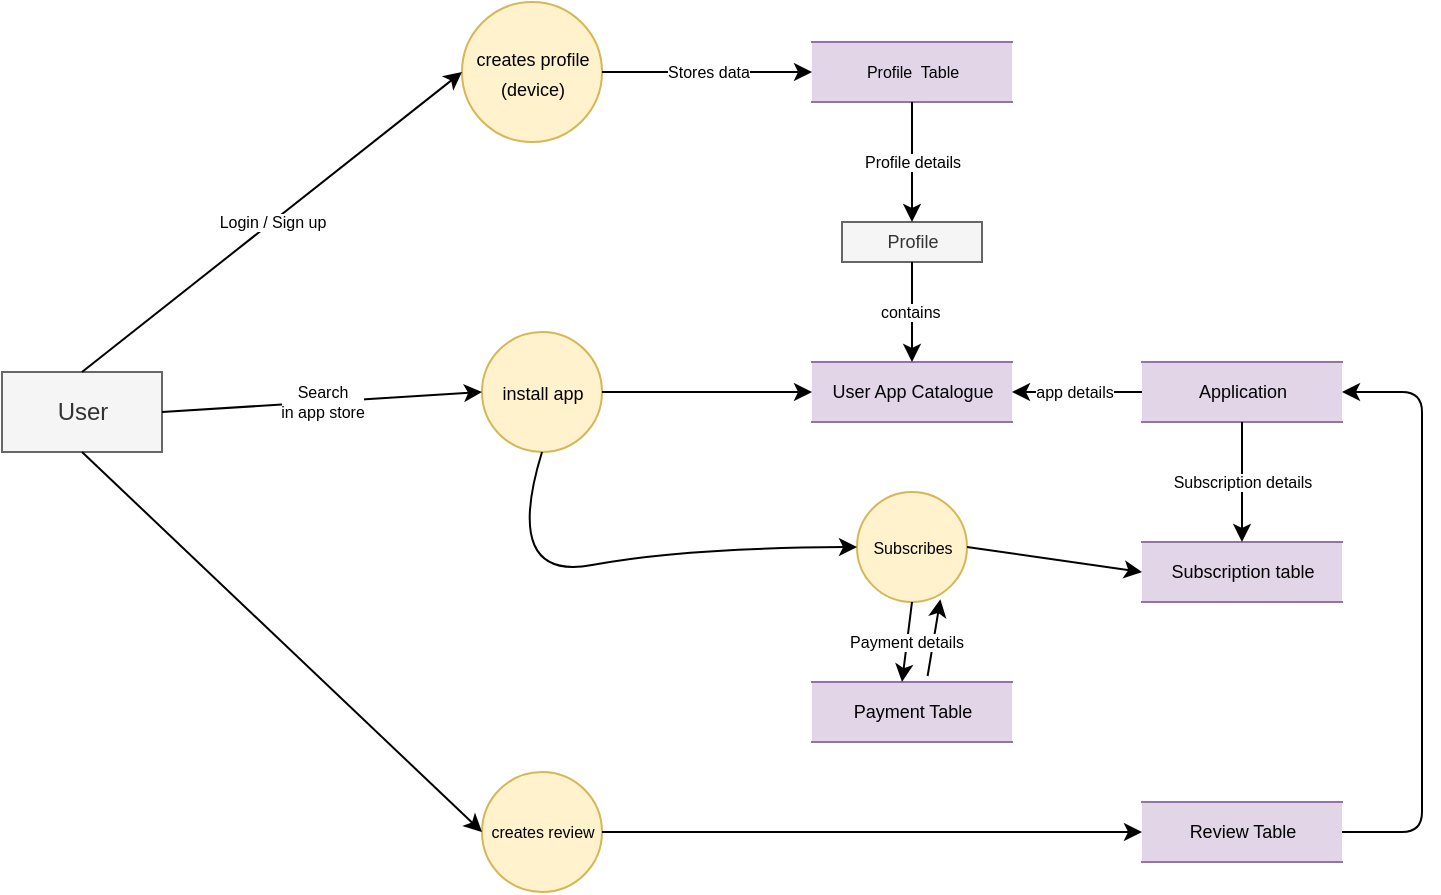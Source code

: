 <mxfile version="20.8.20" type="github">
  <diagram name="Page-1" id="s69DwZbRv_0iMl6Fdg_1">
    <mxGraphModel dx="1076" dy="697" grid="1" gridSize="10" guides="1" tooltips="1" connect="1" arrows="1" fold="1" page="1" pageScale="1" pageWidth="827" pageHeight="1169" math="0" shadow="0">
      <root>
        <mxCell id="0" />
        <mxCell id="1" parent="0" />
        <mxCell id="LxmXxYNL-BxHpGxe1tcV-4" value="Profile&amp;nbsp; Table&lt;br&gt;" style="html=1;dashed=0;whitespace=wrap;shape=partialRectangle;right=0;left=0;fontSize=8;fillColor=#e1d5e7;strokeColor=#9673a6;" vertex="1" parent="1">
          <mxGeometry x="485" y="270" width="100" height="30" as="geometry" />
        </mxCell>
        <mxCell id="LxmXxYNL-BxHpGxe1tcV-6" value="User" style="html=1;dashed=0;whitespace=wrap;fontSize=12;fillColor=#f5f5f5;fontColor=#333333;strokeColor=#666666;" vertex="1" parent="1">
          <mxGeometry x="80" y="435" width="80" height="40" as="geometry" />
        </mxCell>
        <mxCell id="LxmXxYNL-BxHpGxe1tcV-7" value="&lt;font style=&quot;font-size: 9px;&quot;&gt;creates profile&lt;br&gt;(device)&lt;/font&gt;" style="shape=ellipse;html=1;dashed=0;whitespace=wrap;aspect=fixed;perimeter=ellipsePerimeter;fontSize=12;fillColor=#fff2cc;strokeColor=#d6b656;" vertex="1" parent="1">
          <mxGeometry x="310" y="250" width="70" height="70" as="geometry" />
        </mxCell>
        <mxCell id="LxmXxYNL-BxHpGxe1tcV-11" value="Review Table" style="html=1;dashed=0;whitespace=wrap;shape=partialRectangle;right=0;left=0;fontSize=9;fillColor=#e1d5e7;strokeColor=#9673a6;" vertex="1" parent="1">
          <mxGeometry x="650" y="650" width="100" height="30" as="geometry" />
        </mxCell>
        <mxCell id="LxmXxYNL-BxHpGxe1tcV-13" value="Profile&lt;br&gt;" style="html=1;dashed=0;whitespace=wrap;fontSize=9;fillColor=#f5f5f5;fontColor=#333333;strokeColor=#666666;" vertex="1" parent="1">
          <mxGeometry x="500" y="360" width="70" height="20" as="geometry" />
        </mxCell>
        <mxCell id="LxmXxYNL-BxHpGxe1tcV-16" value="&lt;font style=&quot;font-size: 8px;&quot;&gt;creates review&lt;br style=&quot;font-size: 8px;&quot;&gt;&lt;/font&gt;" style="shape=ellipse;html=1;dashed=0;whitespace=wrap;aspect=fixed;perimeter=ellipsePerimeter;fontSize=8;fillColor=#fff2cc;strokeColor=#d6b656;" vertex="1" parent="1">
          <mxGeometry x="320" y="635" width="60" height="60" as="geometry" />
        </mxCell>
        <mxCell id="LxmXxYNL-BxHpGxe1tcV-17" value="" style="endArrow=classic;html=1;rounded=0;fontSize=9;entryX=0;entryY=0.5;entryDx=0;entryDy=0;exitX=0.5;exitY=1;exitDx=0;exitDy=0;" edge="1" parent="1" source="LxmXxYNL-BxHpGxe1tcV-6" target="LxmXxYNL-BxHpGxe1tcV-16">
          <mxGeometry width="50" height="50" relative="1" as="geometry">
            <mxPoint x="160" y="457.5" as="sourcePoint" />
            <mxPoint x="380" y="322.5" as="targetPoint" />
          </mxGeometry>
        </mxCell>
        <mxCell id="LxmXxYNL-BxHpGxe1tcV-19" value="" style="endArrow=classic;html=1;rounded=0;fontSize=9;exitX=1;exitY=0.5;exitDx=0;exitDy=0;entryX=0;entryY=0.5;entryDx=0;entryDy=0;" edge="1" parent="1" source="LxmXxYNL-BxHpGxe1tcV-16" target="LxmXxYNL-BxHpGxe1tcV-11">
          <mxGeometry width="50" height="50" relative="1" as="geometry">
            <mxPoint x="414" y="495" as="sourcePoint" />
            <mxPoint x="610" y="285" as="targetPoint" />
          </mxGeometry>
        </mxCell>
        <mxCell id="LxmXxYNL-BxHpGxe1tcV-20" value="&lt;font style=&quot;font-size: 9px;&quot;&gt;&lt;br&gt;install app&lt;br&gt;&lt;br&gt;&lt;/font&gt;" style="shape=ellipse;html=1;dashed=0;whitespace=wrap;aspect=fixed;perimeter=ellipsePerimeter;fontSize=12;fillColor=#fff2cc;strokeColor=#d6b656;" vertex="1" parent="1">
          <mxGeometry x="320" y="415" width="60" height="60" as="geometry" />
        </mxCell>
        <mxCell id="LxmXxYNL-BxHpGxe1tcV-21" value="Application" style="html=1;dashed=0;whitespace=wrap;shape=partialRectangle;right=0;left=0;fontSize=9;fillColor=#e1d5e7;strokeColor=#9673a6;" vertex="1" parent="1">
          <mxGeometry x="650" y="430" width="100" height="30" as="geometry" />
        </mxCell>
        <mxCell id="LxmXxYNL-BxHpGxe1tcV-22" value="User App Catalogue" style="html=1;dashed=0;whitespace=wrap;shape=partialRectangle;right=0;left=0;fontSize=9;fillColor=#e1d5e7;strokeColor=#9673a6;" vertex="1" parent="1">
          <mxGeometry x="485" y="430" width="100" height="30" as="geometry" />
        </mxCell>
        <mxCell id="LxmXxYNL-BxHpGxe1tcV-23" value="Subscription table" style="html=1;dashed=0;whitespace=wrap;shape=partialRectangle;right=0;left=0;fontSize=9;fillColor=#e1d5e7;strokeColor=#9673a6;" vertex="1" parent="1">
          <mxGeometry x="650" y="520" width="100" height="30" as="geometry" />
        </mxCell>
        <mxCell id="LxmXxYNL-BxHpGxe1tcV-24" value="Payment Table" style="html=1;dashed=0;whitespace=wrap;shape=partialRectangle;right=0;left=0;fontSize=9;fillColor=#e1d5e7;strokeColor=#9673a6;" vertex="1" parent="1">
          <mxGeometry x="485" y="590" width="100" height="30" as="geometry" />
        </mxCell>
        <mxCell id="LxmXxYNL-BxHpGxe1tcV-25" value="&lt;font style=&quot;font-size: 8px;&quot;&gt;Subscribes&lt;br style=&quot;font-size: 8px;&quot;&gt;&lt;/font&gt;" style="shape=ellipse;html=1;dashed=0;whitespace=wrap;aspect=fixed;perimeter=ellipsePerimeter;fontSize=8;fillColor=#fff2cc;strokeColor=#d6b656;" vertex="1" parent="1">
          <mxGeometry x="507.5" y="495" width="55" height="55" as="geometry" />
        </mxCell>
        <mxCell id="LxmXxYNL-BxHpGxe1tcV-27" value="" style="endArrow=classic;html=1;rounded=0;fontSize=8;exitX=1;exitY=0.5;exitDx=0;exitDy=0;entryX=0;entryY=0.5;entryDx=0;entryDy=0;" edge="1" parent="1" source="LxmXxYNL-BxHpGxe1tcV-20" target="LxmXxYNL-BxHpGxe1tcV-22">
          <mxGeometry width="50" height="50" relative="1" as="geometry">
            <mxPoint x="400" y="530" as="sourcePoint" />
            <mxPoint x="480" y="450" as="targetPoint" />
          </mxGeometry>
        </mxCell>
        <mxCell id="LxmXxYNL-BxHpGxe1tcV-29" value="" style="endArrow=classic;html=1;fontSize=8;entryX=0;entryY=0.5;entryDx=0;entryDy=0;exitX=0.5;exitY=1;exitDx=0;exitDy=0;curved=1;" edge="1" parent="1" source="LxmXxYNL-BxHpGxe1tcV-20" target="LxmXxYNL-BxHpGxe1tcV-25">
          <mxGeometry width="50" height="50" relative="1" as="geometry">
            <mxPoint x="170" y="460" as="sourcePoint" />
            <mxPoint x="330" y="460" as="targetPoint" />
            <Array as="points">
              <mxPoint x="330" y="540" />
              <mxPoint x="420" y="523" />
            </Array>
          </mxGeometry>
        </mxCell>
        <mxCell id="LxmXxYNL-BxHpGxe1tcV-33" value="" style="endArrow=classic;rounded=1;fontSize=8;exitX=1;exitY=0.5;exitDx=0;exitDy=0;entryX=1;entryY=0.5;entryDx=0;entryDy=0;html=1;" edge="1" parent="1" source="LxmXxYNL-BxHpGxe1tcV-11" target="LxmXxYNL-BxHpGxe1tcV-21">
          <mxGeometry width="50" height="50" relative="1" as="geometry">
            <mxPoint x="750" y="660" as="sourcePoint" />
            <mxPoint x="800" y="610" as="targetPoint" />
            <Array as="points">
              <mxPoint x="790" y="665" />
              <mxPoint x="790" y="590" />
              <mxPoint x="790" y="445" />
            </Array>
          </mxGeometry>
        </mxCell>
        <mxCell id="LxmXxYNL-BxHpGxe1tcV-34" value="" style="endArrow=classic;html=1;rounded=0;fontSize=8;exitX=1;exitY=0.5;exitDx=0;exitDy=0;entryX=0;entryY=0.5;entryDx=0;entryDy=0;" edge="1" parent="1" source="LxmXxYNL-BxHpGxe1tcV-25" target="LxmXxYNL-BxHpGxe1tcV-23">
          <mxGeometry width="50" height="50" relative="1" as="geometry">
            <mxPoint x="630" y="560" as="sourcePoint" />
            <mxPoint x="680" y="510" as="targetPoint" />
          </mxGeometry>
        </mxCell>
        <mxCell id="LxmXxYNL-BxHpGxe1tcV-40" value="Search&lt;br&gt;in app store" style="endArrow=classic;html=1;fontSize=8;curved=1;exitX=1;exitY=0.5;exitDx=0;exitDy=0;entryX=0;entryY=0.5;entryDx=0;entryDy=0;" edge="1" parent="1" source="LxmXxYNL-BxHpGxe1tcV-6" target="LxmXxYNL-BxHpGxe1tcV-20">
          <mxGeometry relative="1" as="geometry">
            <mxPoint x="140" y="604.6" as="sourcePoint" />
            <mxPoint x="240" y="604.6" as="targetPoint" />
          </mxGeometry>
        </mxCell>
        <mxCell id="LxmXxYNL-BxHpGxe1tcV-43" value="Login / Sign up" style="endArrow=classic;html=1;fontSize=8;curved=1;exitX=0.5;exitY=0;exitDx=0;exitDy=0;entryX=0;entryY=0.5;entryDx=0;entryDy=0;" edge="1" parent="1" source="LxmXxYNL-BxHpGxe1tcV-6" target="LxmXxYNL-BxHpGxe1tcV-7">
          <mxGeometry x="-0.002" relative="1" as="geometry">
            <mxPoint x="170" y="465" as="sourcePoint" />
            <mxPoint x="330" y="455" as="targetPoint" />
            <mxPoint as="offset" />
          </mxGeometry>
        </mxCell>
        <mxCell id="LxmXxYNL-BxHpGxe1tcV-44" value="" style="endArrow=classic;html=1;fontSize=8;curved=1;exitX=1;exitY=0.5;exitDx=0;exitDy=0;entryX=0;entryY=0.5;entryDx=0;entryDy=0;" edge="1" parent="1" source="LxmXxYNL-BxHpGxe1tcV-7" target="LxmXxYNL-BxHpGxe1tcV-4">
          <mxGeometry relative="1" as="geometry">
            <mxPoint x="390" y="240" as="sourcePoint" />
            <mxPoint x="490" y="240" as="targetPoint" />
          </mxGeometry>
        </mxCell>
        <mxCell id="LxmXxYNL-BxHpGxe1tcV-45" value="Stores data" style="edgeLabel;resizable=0;html=1;align=center;verticalAlign=middle;fontSize=8;fillColor=#FFFFFF;" connectable="0" vertex="1" parent="LxmXxYNL-BxHpGxe1tcV-44">
          <mxGeometry relative="1" as="geometry" />
        </mxCell>
        <mxCell id="LxmXxYNL-BxHpGxe1tcV-46" value="" style="endArrow=classic;html=1;fontSize=8;curved=1;exitX=0.5;exitY=1;exitDx=0;exitDy=0;entryX=0.5;entryY=0;entryDx=0;entryDy=0;" edge="1" parent="1" source="LxmXxYNL-BxHpGxe1tcV-4" target="LxmXxYNL-BxHpGxe1tcV-13">
          <mxGeometry relative="1" as="geometry">
            <mxPoint x="585" y="320" as="sourcePoint" />
            <mxPoint x="685" y="320" as="targetPoint" />
          </mxGeometry>
        </mxCell>
        <mxCell id="LxmXxYNL-BxHpGxe1tcV-47" value="Profile details" style="edgeLabel;resizable=0;html=1;align=center;verticalAlign=middle;fontSize=8;fillColor=#FFFFFF;" connectable="0" vertex="1" parent="LxmXxYNL-BxHpGxe1tcV-46">
          <mxGeometry relative="1" as="geometry" />
        </mxCell>
        <mxCell id="LxmXxYNL-BxHpGxe1tcV-48" value="" style="endArrow=classic;html=1;fontSize=8;curved=1;exitX=0.5;exitY=1;exitDx=0;exitDy=0;entryX=0.5;entryY=0;entryDx=0;entryDy=0;" edge="1" parent="1" source="LxmXxYNL-BxHpGxe1tcV-13" target="LxmXxYNL-BxHpGxe1tcV-22">
          <mxGeometry relative="1" as="geometry">
            <mxPoint x="534.6" y="375" as="sourcePoint" />
            <mxPoint x="534.6" y="435" as="targetPoint" />
          </mxGeometry>
        </mxCell>
        <mxCell id="LxmXxYNL-BxHpGxe1tcV-49" value="contains&amp;nbsp;" style="edgeLabel;resizable=0;html=1;align=center;verticalAlign=middle;fontSize=8;fillColor=#FFFFFF;" connectable="0" vertex="1" parent="LxmXxYNL-BxHpGxe1tcV-48">
          <mxGeometry relative="1" as="geometry">
            <mxPoint as="offset" />
          </mxGeometry>
        </mxCell>
        <mxCell id="LxmXxYNL-BxHpGxe1tcV-50" value="" style="endArrow=classic;html=1;fontSize=8;curved=1;exitX=0;exitY=0.5;exitDx=0;exitDy=0;entryX=1;entryY=0.5;entryDx=0;entryDy=0;" edge="1" parent="1" source="LxmXxYNL-BxHpGxe1tcV-21" target="LxmXxYNL-BxHpGxe1tcV-22">
          <mxGeometry relative="1" as="geometry">
            <mxPoint x="600" y="380" as="sourcePoint" />
            <mxPoint x="700" y="380" as="targetPoint" />
          </mxGeometry>
        </mxCell>
        <mxCell id="LxmXxYNL-BxHpGxe1tcV-51" value="app details" style="edgeLabel;resizable=0;html=1;align=center;verticalAlign=middle;fontSize=8;fillColor=#FFFFFF;" connectable="0" vertex="1" parent="LxmXxYNL-BxHpGxe1tcV-50">
          <mxGeometry relative="1" as="geometry">
            <mxPoint x="-2" as="offset" />
          </mxGeometry>
        </mxCell>
        <mxCell id="LxmXxYNL-BxHpGxe1tcV-52" value="" style="endArrow=classic;html=1;fontSize=8;curved=1;exitX=0.5;exitY=1;exitDx=0;exitDy=0;entryX=0.5;entryY=0;entryDx=0;entryDy=0;" edge="1" parent="1" source="LxmXxYNL-BxHpGxe1tcV-21" target="LxmXxYNL-BxHpGxe1tcV-23">
          <mxGeometry relative="1" as="geometry">
            <mxPoint x="590" y="500" as="sourcePoint" />
            <mxPoint x="690" y="500" as="targetPoint" />
          </mxGeometry>
        </mxCell>
        <mxCell id="LxmXxYNL-BxHpGxe1tcV-53" value="Subscription details" style="edgeLabel;resizable=0;html=1;align=center;verticalAlign=middle;fontSize=8;fillColor=#FFFFFF;" connectable="0" vertex="1" parent="LxmXxYNL-BxHpGxe1tcV-52">
          <mxGeometry relative="1" as="geometry" />
        </mxCell>
        <mxCell id="LxmXxYNL-BxHpGxe1tcV-56" value="" style="endArrow=classic;html=1;rounded=0;fontSize=8;exitX=0.578;exitY=-0.1;exitDx=0;exitDy=0;exitPerimeter=0;entryX=0.758;entryY=0.975;entryDx=0;entryDy=0;entryPerimeter=0;" edge="1" parent="1" source="LxmXxYNL-BxHpGxe1tcV-24" target="LxmXxYNL-BxHpGxe1tcV-25">
          <mxGeometry width="50" height="50" relative="1" as="geometry">
            <mxPoint x="540" y="570" as="sourcePoint" />
            <mxPoint x="550" y="550" as="targetPoint" />
          </mxGeometry>
        </mxCell>
        <mxCell id="LxmXxYNL-BxHpGxe1tcV-54" value="df" style="endArrow=classic;html=1;fontSize=8;exitX=0.5;exitY=1;exitDx=0;exitDy=0;entryX=0.45;entryY=0;entryDx=0;entryDy=0;entryPerimeter=0;rounded=0;" edge="1" parent="1" source="LxmXxYNL-BxHpGxe1tcV-25" target="LxmXxYNL-BxHpGxe1tcV-24">
          <mxGeometry relative="1" as="geometry">
            <mxPoint x="600" y="520" as="sourcePoint" />
            <mxPoint x="700" y="520" as="targetPoint" />
          </mxGeometry>
        </mxCell>
        <mxCell id="LxmXxYNL-BxHpGxe1tcV-55" value="Payment details" style="edgeLabel;resizable=0;html=1;align=center;verticalAlign=middle;fontSize=8;fillColor=#FFFFFF;" connectable="0" vertex="1" parent="LxmXxYNL-BxHpGxe1tcV-54">
          <mxGeometry relative="1" as="geometry">
            <mxPoint x="-1" as="offset" />
          </mxGeometry>
        </mxCell>
      </root>
    </mxGraphModel>
  </diagram>
</mxfile>
